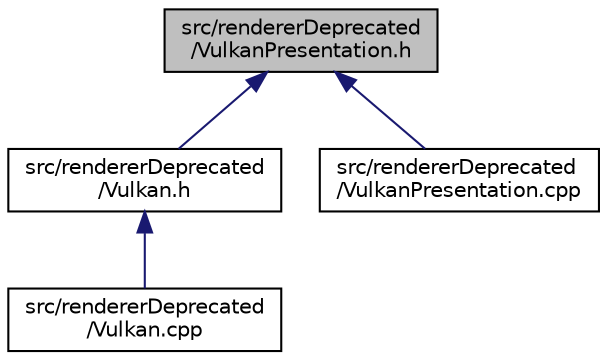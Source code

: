 digraph "src/rendererDeprecated/VulkanPresentation.h"
{
 // LATEX_PDF_SIZE
  edge [fontname="Helvetica",fontsize="10",labelfontname="Helvetica",labelfontsize="10"];
  node [fontname="Helvetica",fontsize="10",shape=record];
  Node1 [label="src/rendererDeprecated\l/VulkanPresentation.h",height=0.2,width=0.4,color="black", fillcolor="grey75", style="filled", fontcolor="black",tooltip=" "];
  Node1 -> Node2 [dir="back",color="midnightblue",fontsize="10",style="solid"];
  Node2 [label="src/rendererDeprecated\l/Vulkan.h",height=0.2,width=0.4,color="black", fillcolor="white", style="filled",URL="$eprecated_2_vulkan_8h.html",tooltip=" "];
  Node2 -> Node3 [dir="back",color="midnightblue",fontsize="10",style="solid"];
  Node3 [label="src/rendererDeprecated\l/Vulkan.cpp",height=0.2,width=0.4,color="black", fillcolor="white", style="filled",URL="$eprecated_2_vulkan_8cpp.html",tooltip=" "];
  Node1 -> Node4 [dir="back",color="midnightblue",fontsize="10",style="solid"];
  Node4 [label="src/rendererDeprecated\l/VulkanPresentation.cpp",height=0.2,width=0.4,color="black", fillcolor="white", style="filled",URL="$eprecated_2_vulkan_presentation_8cpp.html",tooltip=" "];
}
